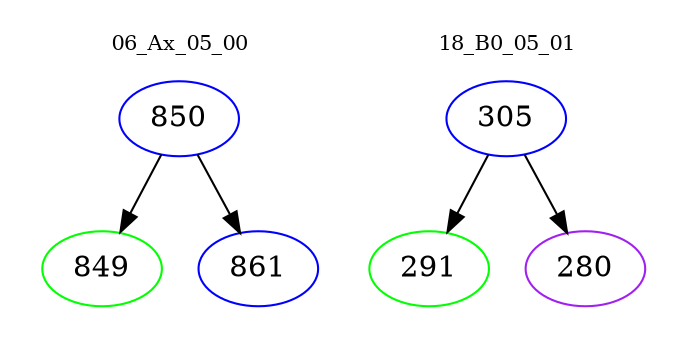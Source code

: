 digraph{
subgraph cluster_0 {
color = white
label = "06_Ax_05_00";
fontsize=10;
T0_850 [label="850", color="blue"]
T0_850 -> T0_849 [color="black"]
T0_849 [label="849", color="green"]
T0_850 -> T0_861 [color="black"]
T0_861 [label="861", color="blue"]
}
subgraph cluster_1 {
color = white
label = "18_B0_05_01";
fontsize=10;
T1_305 [label="305", color="blue"]
T1_305 -> T1_291 [color="black"]
T1_291 [label="291", color="green"]
T1_305 -> T1_280 [color="black"]
T1_280 [label="280", color="purple"]
}
}
